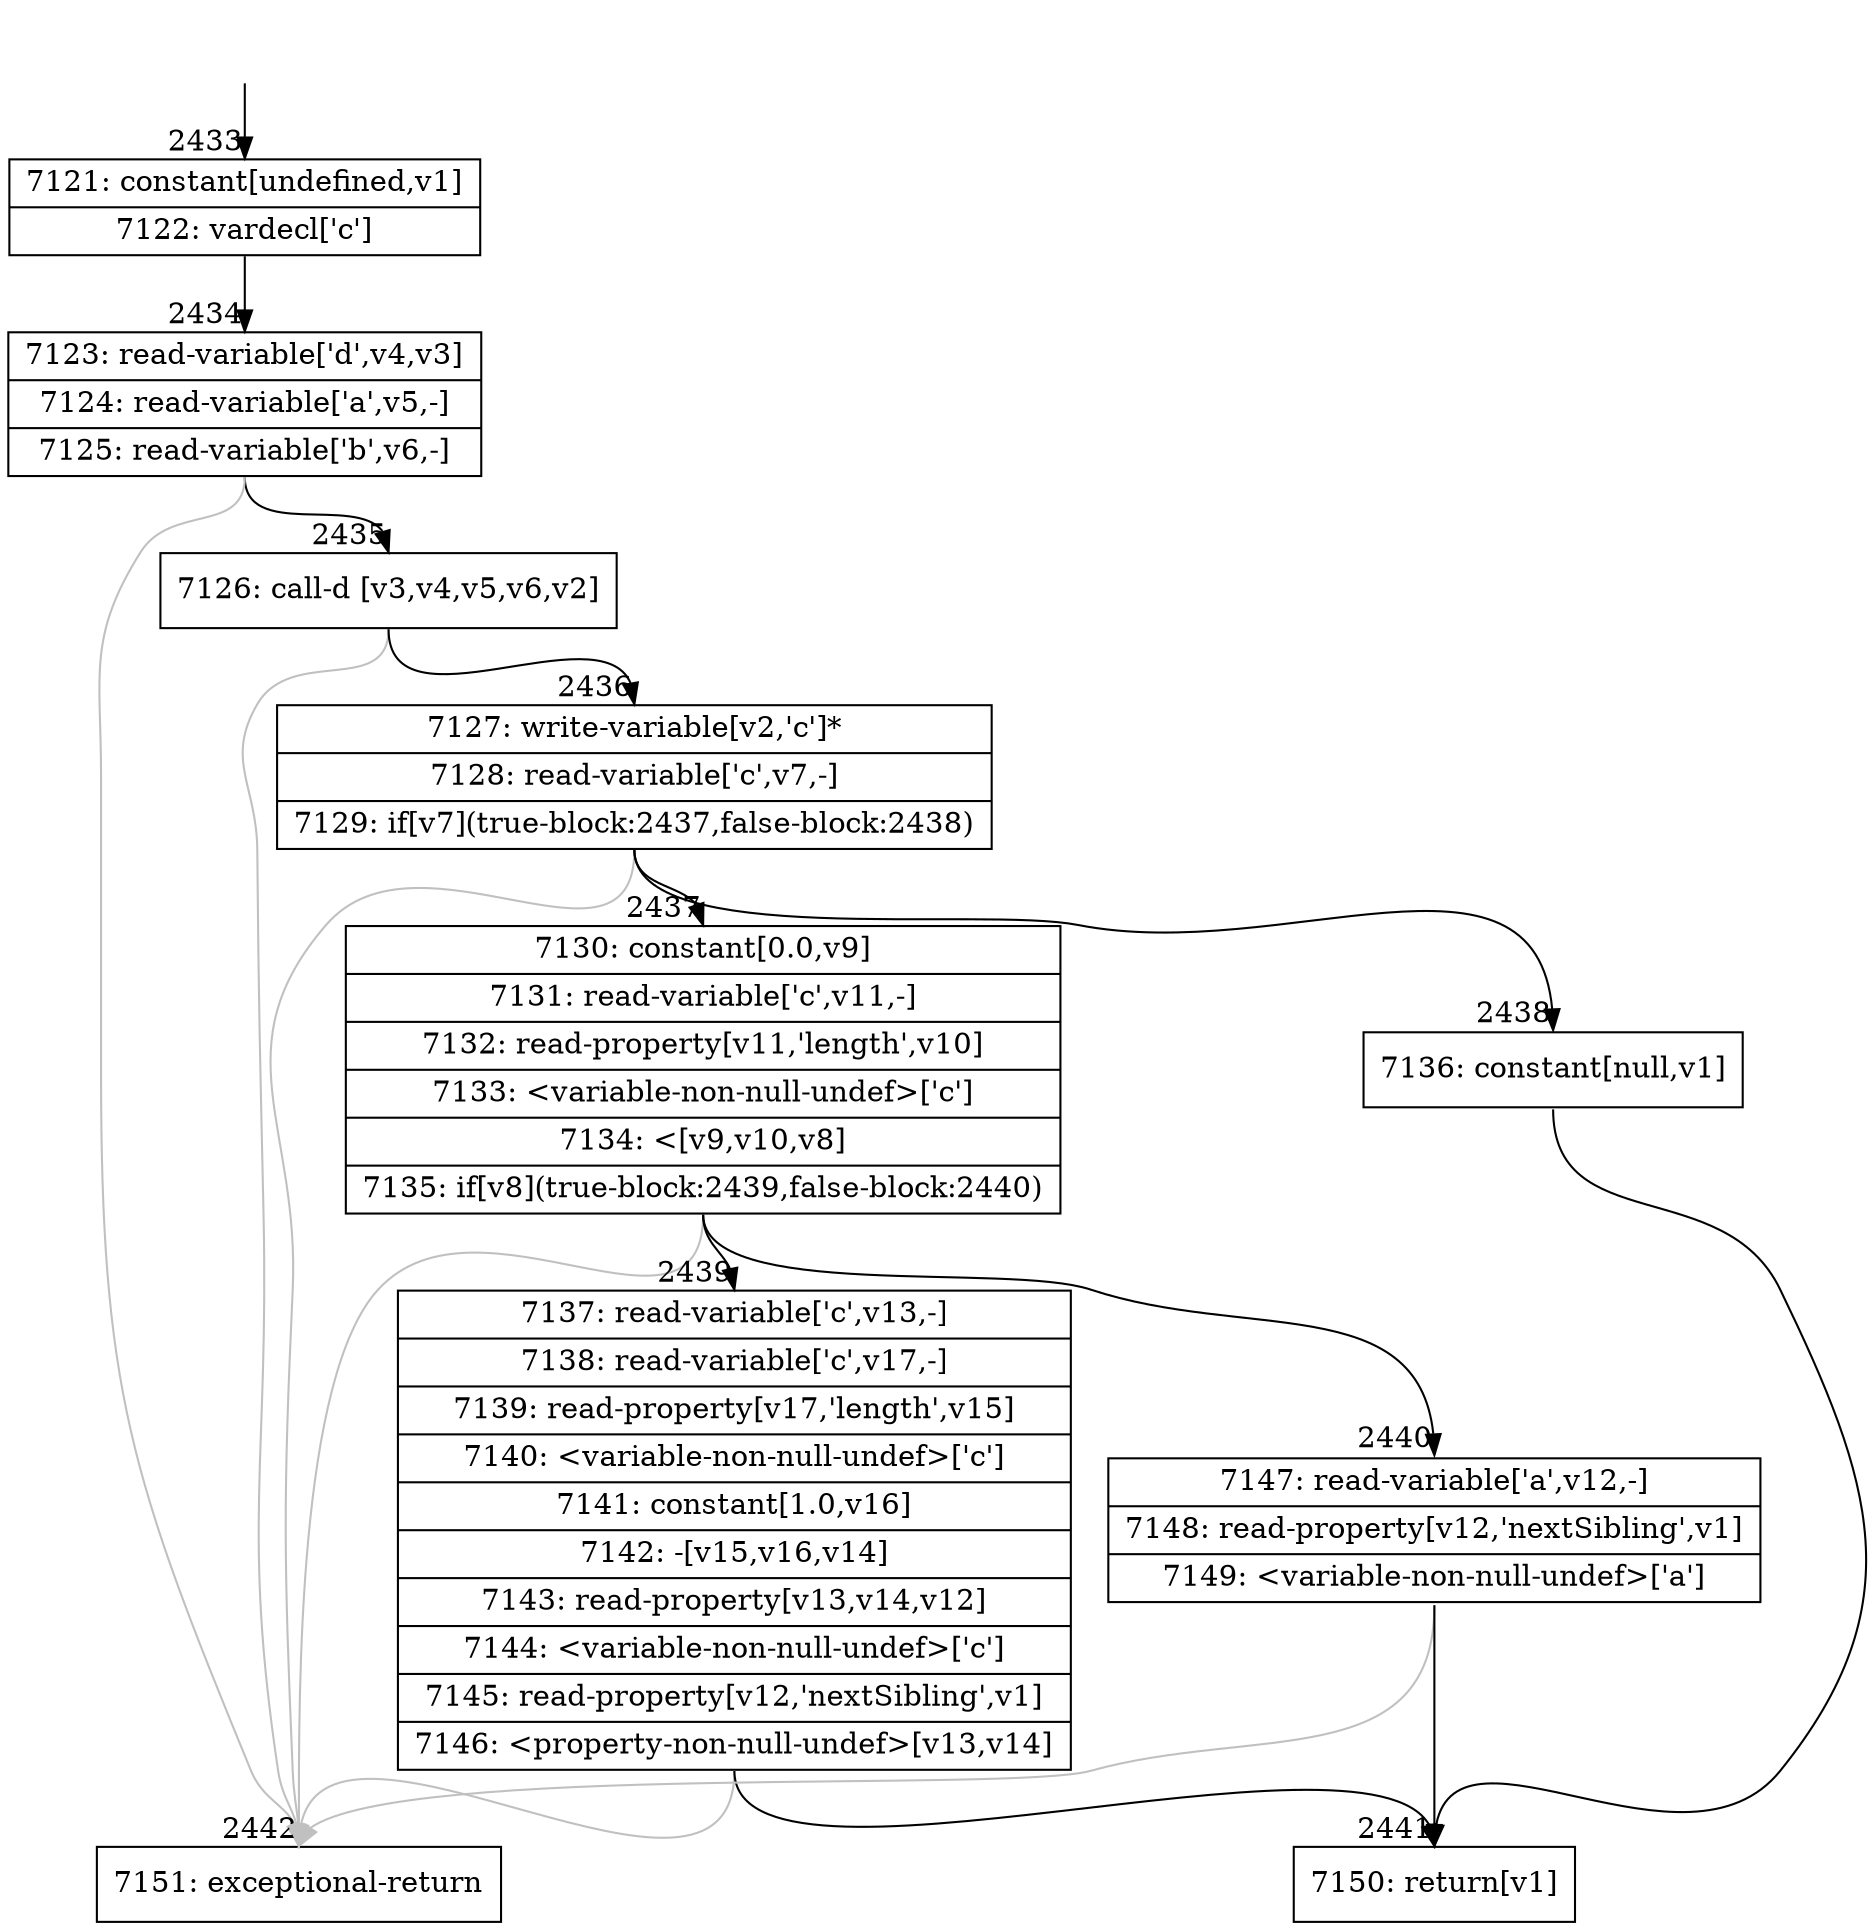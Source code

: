 digraph {
rankdir="TD"
BB_entry197[shape=none,label=""];
BB_entry197 -> BB2433 [tailport=s, headport=n, headlabel="    2433"]
BB2433 [shape=record label="{7121: constant[undefined,v1]|7122: vardecl['c']}" ] 
BB2433 -> BB2434 [tailport=s, headport=n, headlabel="      2434"]
BB2434 [shape=record label="{7123: read-variable['d',v4,v3]|7124: read-variable['a',v5,-]|7125: read-variable['b',v6,-]}" ] 
BB2434 -> BB2435 [tailport=s, headport=n, headlabel="      2435"]
BB2434 -> BB2442 [tailport=s, headport=n, color=gray, headlabel="      2442"]
BB2435 [shape=record label="{7126: call-d [v3,v4,v5,v6,v2]}" ] 
BB2435 -> BB2436 [tailport=s, headport=n, headlabel="      2436"]
BB2435 -> BB2442 [tailport=s, headport=n, color=gray]
BB2436 [shape=record label="{7127: write-variable[v2,'c']*|7128: read-variable['c',v7,-]|7129: if[v7](true-block:2437,false-block:2438)}" ] 
BB2436 -> BB2437 [tailport=s, headport=n, headlabel="      2437"]
BB2436 -> BB2438 [tailport=s, headport=n, headlabel="      2438"]
BB2436 -> BB2442 [tailport=s, headport=n, color=gray]
BB2437 [shape=record label="{7130: constant[0.0,v9]|7131: read-variable['c',v11,-]|7132: read-property[v11,'length',v10]|7133: \<variable-non-null-undef\>['c']|7134: \<[v9,v10,v8]|7135: if[v8](true-block:2439,false-block:2440)}" ] 
BB2437 -> BB2439 [tailport=s, headport=n, headlabel="      2439"]
BB2437 -> BB2440 [tailport=s, headport=n, headlabel="      2440"]
BB2437 -> BB2442 [tailport=s, headport=n, color=gray]
BB2438 [shape=record label="{7136: constant[null,v1]}" ] 
BB2438 -> BB2441 [tailport=s, headport=n, headlabel="      2441"]
BB2439 [shape=record label="{7137: read-variable['c',v13,-]|7138: read-variable['c',v17,-]|7139: read-property[v17,'length',v15]|7140: \<variable-non-null-undef\>['c']|7141: constant[1.0,v16]|7142: -[v15,v16,v14]|7143: read-property[v13,v14,v12]|7144: \<variable-non-null-undef\>['c']|7145: read-property[v12,'nextSibling',v1]|7146: \<property-non-null-undef\>[v13,v14]}" ] 
BB2439 -> BB2441 [tailport=s, headport=n]
BB2439 -> BB2442 [tailport=s, headport=n, color=gray]
BB2440 [shape=record label="{7147: read-variable['a',v12,-]|7148: read-property[v12,'nextSibling',v1]|7149: \<variable-non-null-undef\>['a']}" ] 
BB2440 -> BB2441 [tailport=s, headport=n]
BB2440 -> BB2442 [tailport=s, headport=n, color=gray]
BB2441 [shape=record label="{7150: return[v1]}" ] 
BB2442 [shape=record label="{7151: exceptional-return}" ] 
}
